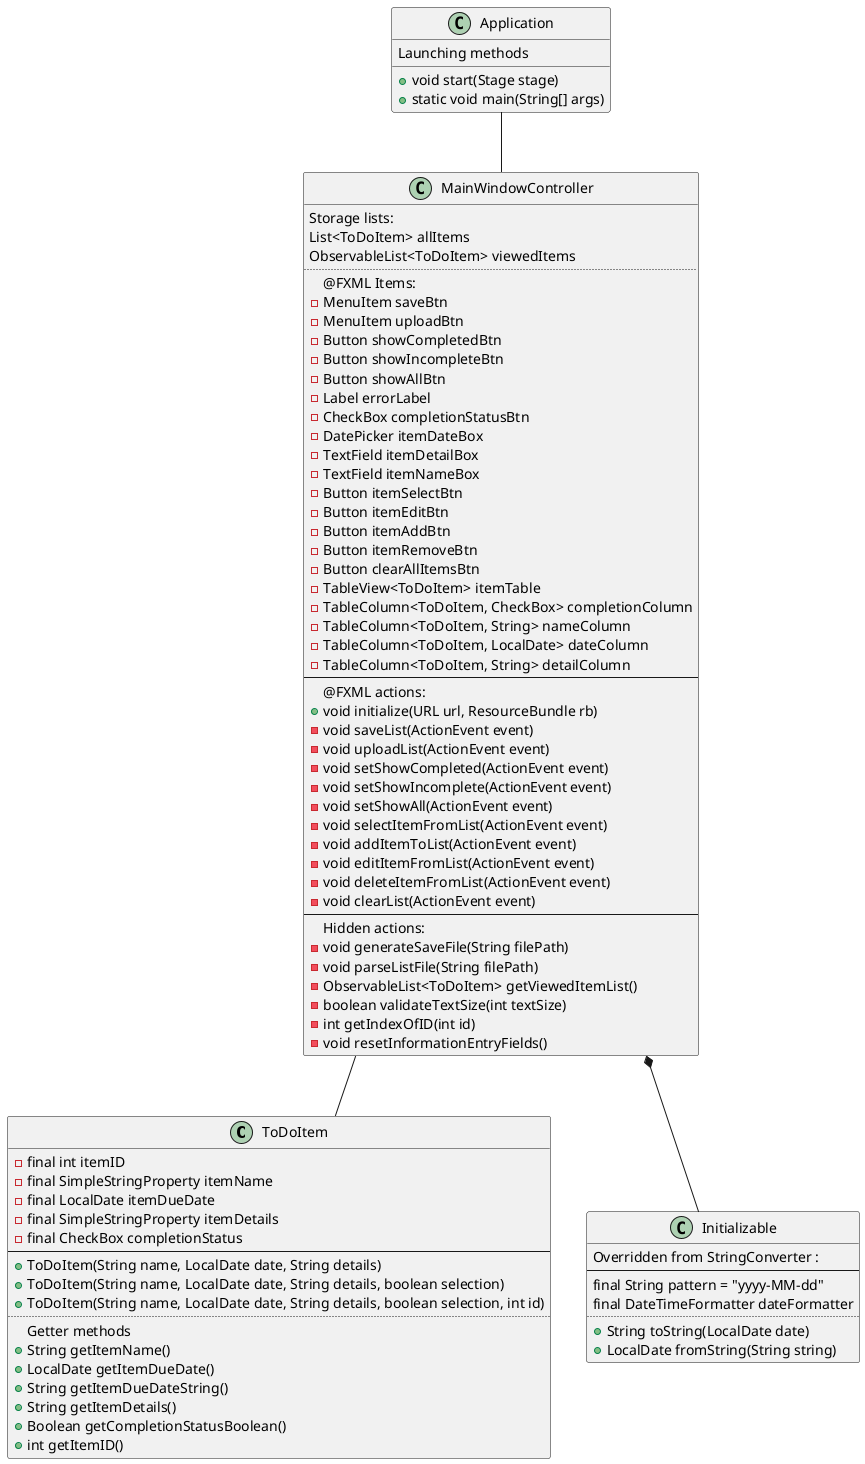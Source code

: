 @startuml
class ToDoItem {
      - final int itemID
      - final SimpleStringProperty itemName
      - final LocalDate itemDueDate
      - final SimpleStringProperty itemDetails
      - final CheckBox completionStatus
--
  + ToDoItem(String name, LocalDate date, String details)
  + ToDoItem(String name, LocalDate date, String details, boolean selection)
  + ToDoItem(String name, LocalDate date, String details, boolean selection, int id)
..
Getter methods
  + String getItemName()
  + LocalDate getItemDueDate()
  + String getItemDueDateString()
  + String getItemDetails()
  + Boolean getCompletionStatusBoolean()
  + int getItemID()
}
MainWindowController -- ToDoItem

class Application {
Launching methods
 + void start(Stage stage)
 + static void main(String[] args)
}

class MainWindowController {
  Storage lists:
      List<ToDoItem> allItems
      ObservableList<ToDoItem> viewedItems
  ..
  @FXML Items:
       - MenuItem saveBtn
       - MenuItem uploadBtn
       - Button showCompletedBtn
       - Button showIncompleteBtn
       - Button showAllBtn
       - Label errorLabel
       - CheckBox completionStatusBtn
       - DatePicker itemDateBox
       - TextField itemDetailBox
       - TextField itemNameBox
       - Button itemSelectBtn
       - Button itemEditBtn
       - Button itemAddBtn
       - Button itemRemoveBtn
       - Button clearAllItemsBtn
       - TableView<ToDoItem> itemTable
            - TableColumn<ToDoItem, CheckBox> completionColumn
            - TableColumn<ToDoItem, String> nameColumn
            - TableColumn<ToDoItem, LocalDate> dateColumn
            - TableColumn<ToDoItem, String> detailColumn
  --
    @FXML actions:
        + void initialize(URL url, ResourceBundle rb)
        - void saveList(ActionEvent event)
        - void uploadList(ActionEvent event)
        - void setShowCompleted(ActionEvent event)
        - void setShowIncomplete(ActionEvent event)
        - void setShowAll(ActionEvent event)
        - void selectItemFromList(ActionEvent event)
        - void addItemToList(ActionEvent event)
        - void editItemFromList(ActionEvent event)
        - void deleteItemFromList(ActionEvent event)
        - void clearList(ActionEvent event)
  --
    Hidden actions:
        - void generateSaveFile(String filePath)
        - void parseListFile(String filePath)
        - ObservableList<ToDoItem> getViewedItemList()
        - boolean validateTextSize(int textSize)
        - int getIndexOfID(int id)
        - void resetInformationEntryFields()
}
Application -- MainWindowController
MainWindowController *-- Initializable

class Initializable {
Overridden from StringConverter :
--
final String pattern = "yyyy-MM-dd"
final DateTimeFormatter dateFormatter
..
 + String toString(LocalDate date)
 + LocalDate fromString(String string)
}
@enduml